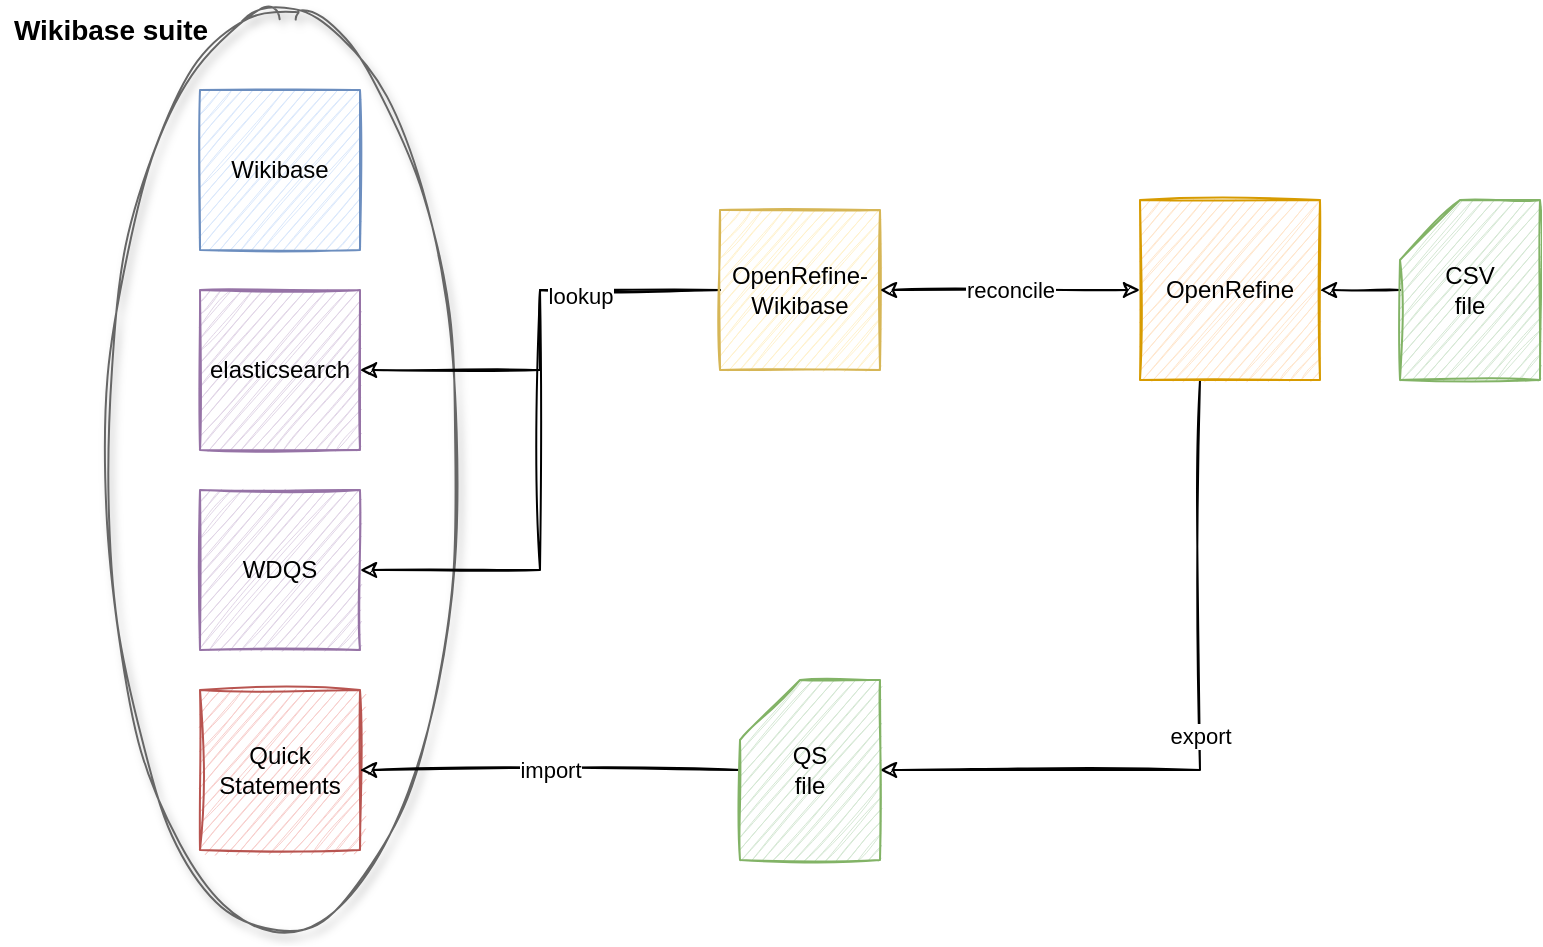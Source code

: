 <mxfile version="16.6.5" type="device"><diagram id="elIZeDkOgwWVjhJ2o_0w" name="Page-1"><mxGraphModel dx="1350" dy="793" grid="1" gridSize="10" guides="1" tooltips="1" connect="1" arrows="1" fold="1" page="1" pageScale="1" pageWidth="827" pageHeight="1169" math="0" shadow="0"><root><mxCell id="0"/><mxCell id="1" parent="0"/><mxCell id="G9Ywz_FvkWi22Zr9SxVT-5" value="" style="ellipse;whiteSpace=wrap;html=1;fillColor=none;strokeColor=#666666;fontColor=#333333;sketch=1;shadow=1;" parent="1" vertex="1"><mxGeometry x="86" y="30" width="170" height="460" as="geometry"/></mxCell><mxCell id="G9Ywz_FvkWi22Zr9SxVT-1" value="Wikibase" style="whiteSpace=wrap;html=1;aspect=fixed;fillColor=#dae8fc;strokeColor=#6c8ebf;sketch=1;" parent="1" vertex="1"><mxGeometry x="130" y="70" width="80" height="80" as="geometry"/></mxCell><mxCell id="G9Ywz_FvkWi22Zr9SxVT-2" value="Quick&lt;br&gt;Statements" style="whiteSpace=wrap;html=1;aspect=fixed;fillColor=#f8cecc;strokeColor=#b85450;sketch=1;" parent="1" vertex="1"><mxGeometry x="130" y="370" width="80" height="80" as="geometry"/></mxCell><mxCell id="G9Ywz_FvkWi22Zr9SxVT-3" value="WDQS" style="whiteSpace=wrap;html=1;aspect=fixed;fillColor=#e1d5e7;strokeColor=#9673a6;sketch=1;" parent="1" vertex="1"><mxGeometry x="130" y="270" width="80" height="80" as="geometry"/></mxCell><mxCell id="G9Ywz_FvkWi22Zr9SxVT-4" value="elasticsearch" style="whiteSpace=wrap;html=1;aspect=fixed;fillColor=#e1d5e7;strokeColor=#9673a6;sketch=1;" parent="1" vertex="1"><mxGeometry x="130" y="170" width="80" height="80" as="geometry"/></mxCell><mxCell id="G9Ywz_FvkWi22Zr9SxVT-6" value="&lt;b&gt;&lt;font style=&quot;font-size: 14px&quot;&gt;Wikibase suite&lt;/font&gt;&lt;/b&gt;" style="text;html=1;resizable=0;autosize=1;align=center;verticalAlign=middle;points=[];fillColor=none;strokeColor=none;rounded=0;sketch=1;" parent="1" vertex="1"><mxGeometry x="30" y="30" width="110" height="20" as="geometry"/></mxCell><mxCell id="7RfZT4xYf2iOGqUPBtSK-4" style="edgeStyle=orthogonalEdgeStyle;rounded=0;orthogonalLoop=1;jettySize=auto;html=1;exitX=0;exitY=0.5;exitDx=0;exitDy=0;sketch=1;" edge="1" parent="1" source="7RfZT4xYf2iOGqUPBtSK-1" target="G9Ywz_FvkWi22Zr9SxVT-4"><mxGeometry relative="1" as="geometry"/></mxCell><mxCell id="7RfZT4xYf2iOGqUPBtSK-5" style="edgeStyle=orthogonalEdgeStyle;rounded=0;orthogonalLoop=1;jettySize=auto;html=1;entryX=1;entryY=0.5;entryDx=0;entryDy=0;sketch=1;" edge="1" parent="1" source="7RfZT4xYf2iOGqUPBtSK-1" target="G9Ywz_FvkWi22Zr9SxVT-3"><mxGeometry relative="1" as="geometry"/></mxCell><mxCell id="7RfZT4xYf2iOGqUPBtSK-9" value="lookup" style="edgeLabel;html=1;align=center;verticalAlign=middle;resizable=0;points=[];" vertex="1" connectable="0" parent="7RfZT4xYf2iOGqUPBtSK-5"><mxGeometry x="-0.562" y="3" relative="1" as="geometry"><mxPoint as="offset"/></mxGeometry></mxCell><mxCell id="7RfZT4xYf2iOGqUPBtSK-1" value="&lt;div&gt;OpenRefine-&lt;/div&gt;&lt;div&gt;Wikibase&lt;br&gt;&lt;/div&gt;" style="whiteSpace=wrap;html=1;aspect=fixed;fillColor=#fff2cc;strokeColor=#d6b656;sketch=1;" vertex="1" parent="1"><mxGeometry x="390" y="130" width="80" height="80" as="geometry"/></mxCell><mxCell id="7RfZT4xYf2iOGqUPBtSK-3" value="reconcile" style="edgeStyle=orthogonalEdgeStyle;rounded=0;orthogonalLoop=1;jettySize=auto;html=1;entryX=1;entryY=0.5;entryDx=0;entryDy=0;sketch=1;startArrow=classic;startFill=1;" edge="1" parent="1" source="7RfZT4xYf2iOGqUPBtSK-2" target="7RfZT4xYf2iOGqUPBtSK-1"><mxGeometry relative="1" as="geometry"/></mxCell><mxCell id="7RfZT4xYf2iOGqUPBtSK-7" value="&lt;div&gt;export&lt;/div&gt;" style="edgeStyle=orthogonalEdgeStyle;rounded=0;orthogonalLoop=1;jettySize=auto;html=1;entryX=1;entryY=0.5;entryDx=0;entryDy=0;entryPerimeter=0;sketch=1;" edge="1" parent="1" source="7RfZT4xYf2iOGqUPBtSK-2" target="7RfZT4xYf2iOGqUPBtSK-6"><mxGeometry relative="1" as="geometry"><Array as="points"><mxPoint x="630" y="410"/></Array></mxGeometry></mxCell><mxCell id="7RfZT4xYf2iOGqUPBtSK-2" value="OpenRefine" style="whiteSpace=wrap;html=1;aspect=fixed;fillColor=#ffe6cc;strokeColor=#d79b00;sketch=1;" vertex="1" parent="1"><mxGeometry x="600" y="125" width="90" height="90" as="geometry"/></mxCell><mxCell id="7RfZT4xYf2iOGqUPBtSK-8" value="import" style="edgeStyle=orthogonalEdgeStyle;rounded=0;orthogonalLoop=1;jettySize=auto;html=1;entryX=1;entryY=0.5;entryDx=0;entryDy=0;sketch=1;" edge="1" parent="1" source="7RfZT4xYf2iOGqUPBtSK-6" target="G9Ywz_FvkWi22Zr9SxVT-2"><mxGeometry relative="1" as="geometry"/></mxCell><mxCell id="7RfZT4xYf2iOGqUPBtSK-6" value="&lt;div&gt;QS&lt;/div&gt;&lt;div&gt;file&lt;br&gt;&lt;/div&gt;" style="shape=card;whiteSpace=wrap;html=1;fillColor=#d5e8d4;strokeColor=#82b366;sketch=1;" vertex="1" parent="1"><mxGeometry x="400" y="365" width="70" height="90" as="geometry"/></mxCell><mxCell id="7RfZT4xYf2iOGqUPBtSK-12" style="edgeStyle=orthogonalEdgeStyle;rounded=0;sketch=1;orthogonalLoop=1;jettySize=auto;html=1;startArrow=none;startFill=0;" edge="1" parent="1" source="7RfZT4xYf2iOGqUPBtSK-10" target="7RfZT4xYf2iOGqUPBtSK-2"><mxGeometry relative="1" as="geometry"/></mxCell><mxCell id="7RfZT4xYf2iOGqUPBtSK-10" value="&lt;div&gt;CSV&lt;/div&gt;&lt;div&gt;file&lt;br&gt;&lt;/div&gt;" style="shape=card;whiteSpace=wrap;html=1;fillColor=#d5e8d4;strokeColor=#82b366;sketch=1;" vertex="1" parent="1"><mxGeometry x="730" y="125" width="70" height="90" as="geometry"/></mxCell></root></mxGraphModel></diagram></mxfile>